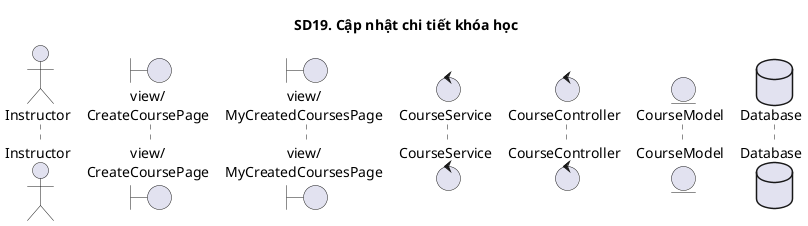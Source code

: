 @startuml

title SD19. Cập nhật chi tiết khóa học

actor "Instructor" as Actor
boundary "view/\nCreateCoursePage" as CreateCoursePage
boundary "view/\nMyCreatedCoursesPage" as MyCreatedCoursesPage
control "CourseService"
control "CourseController"
entity "CourseModel"
database "Database" as Database

@enduml